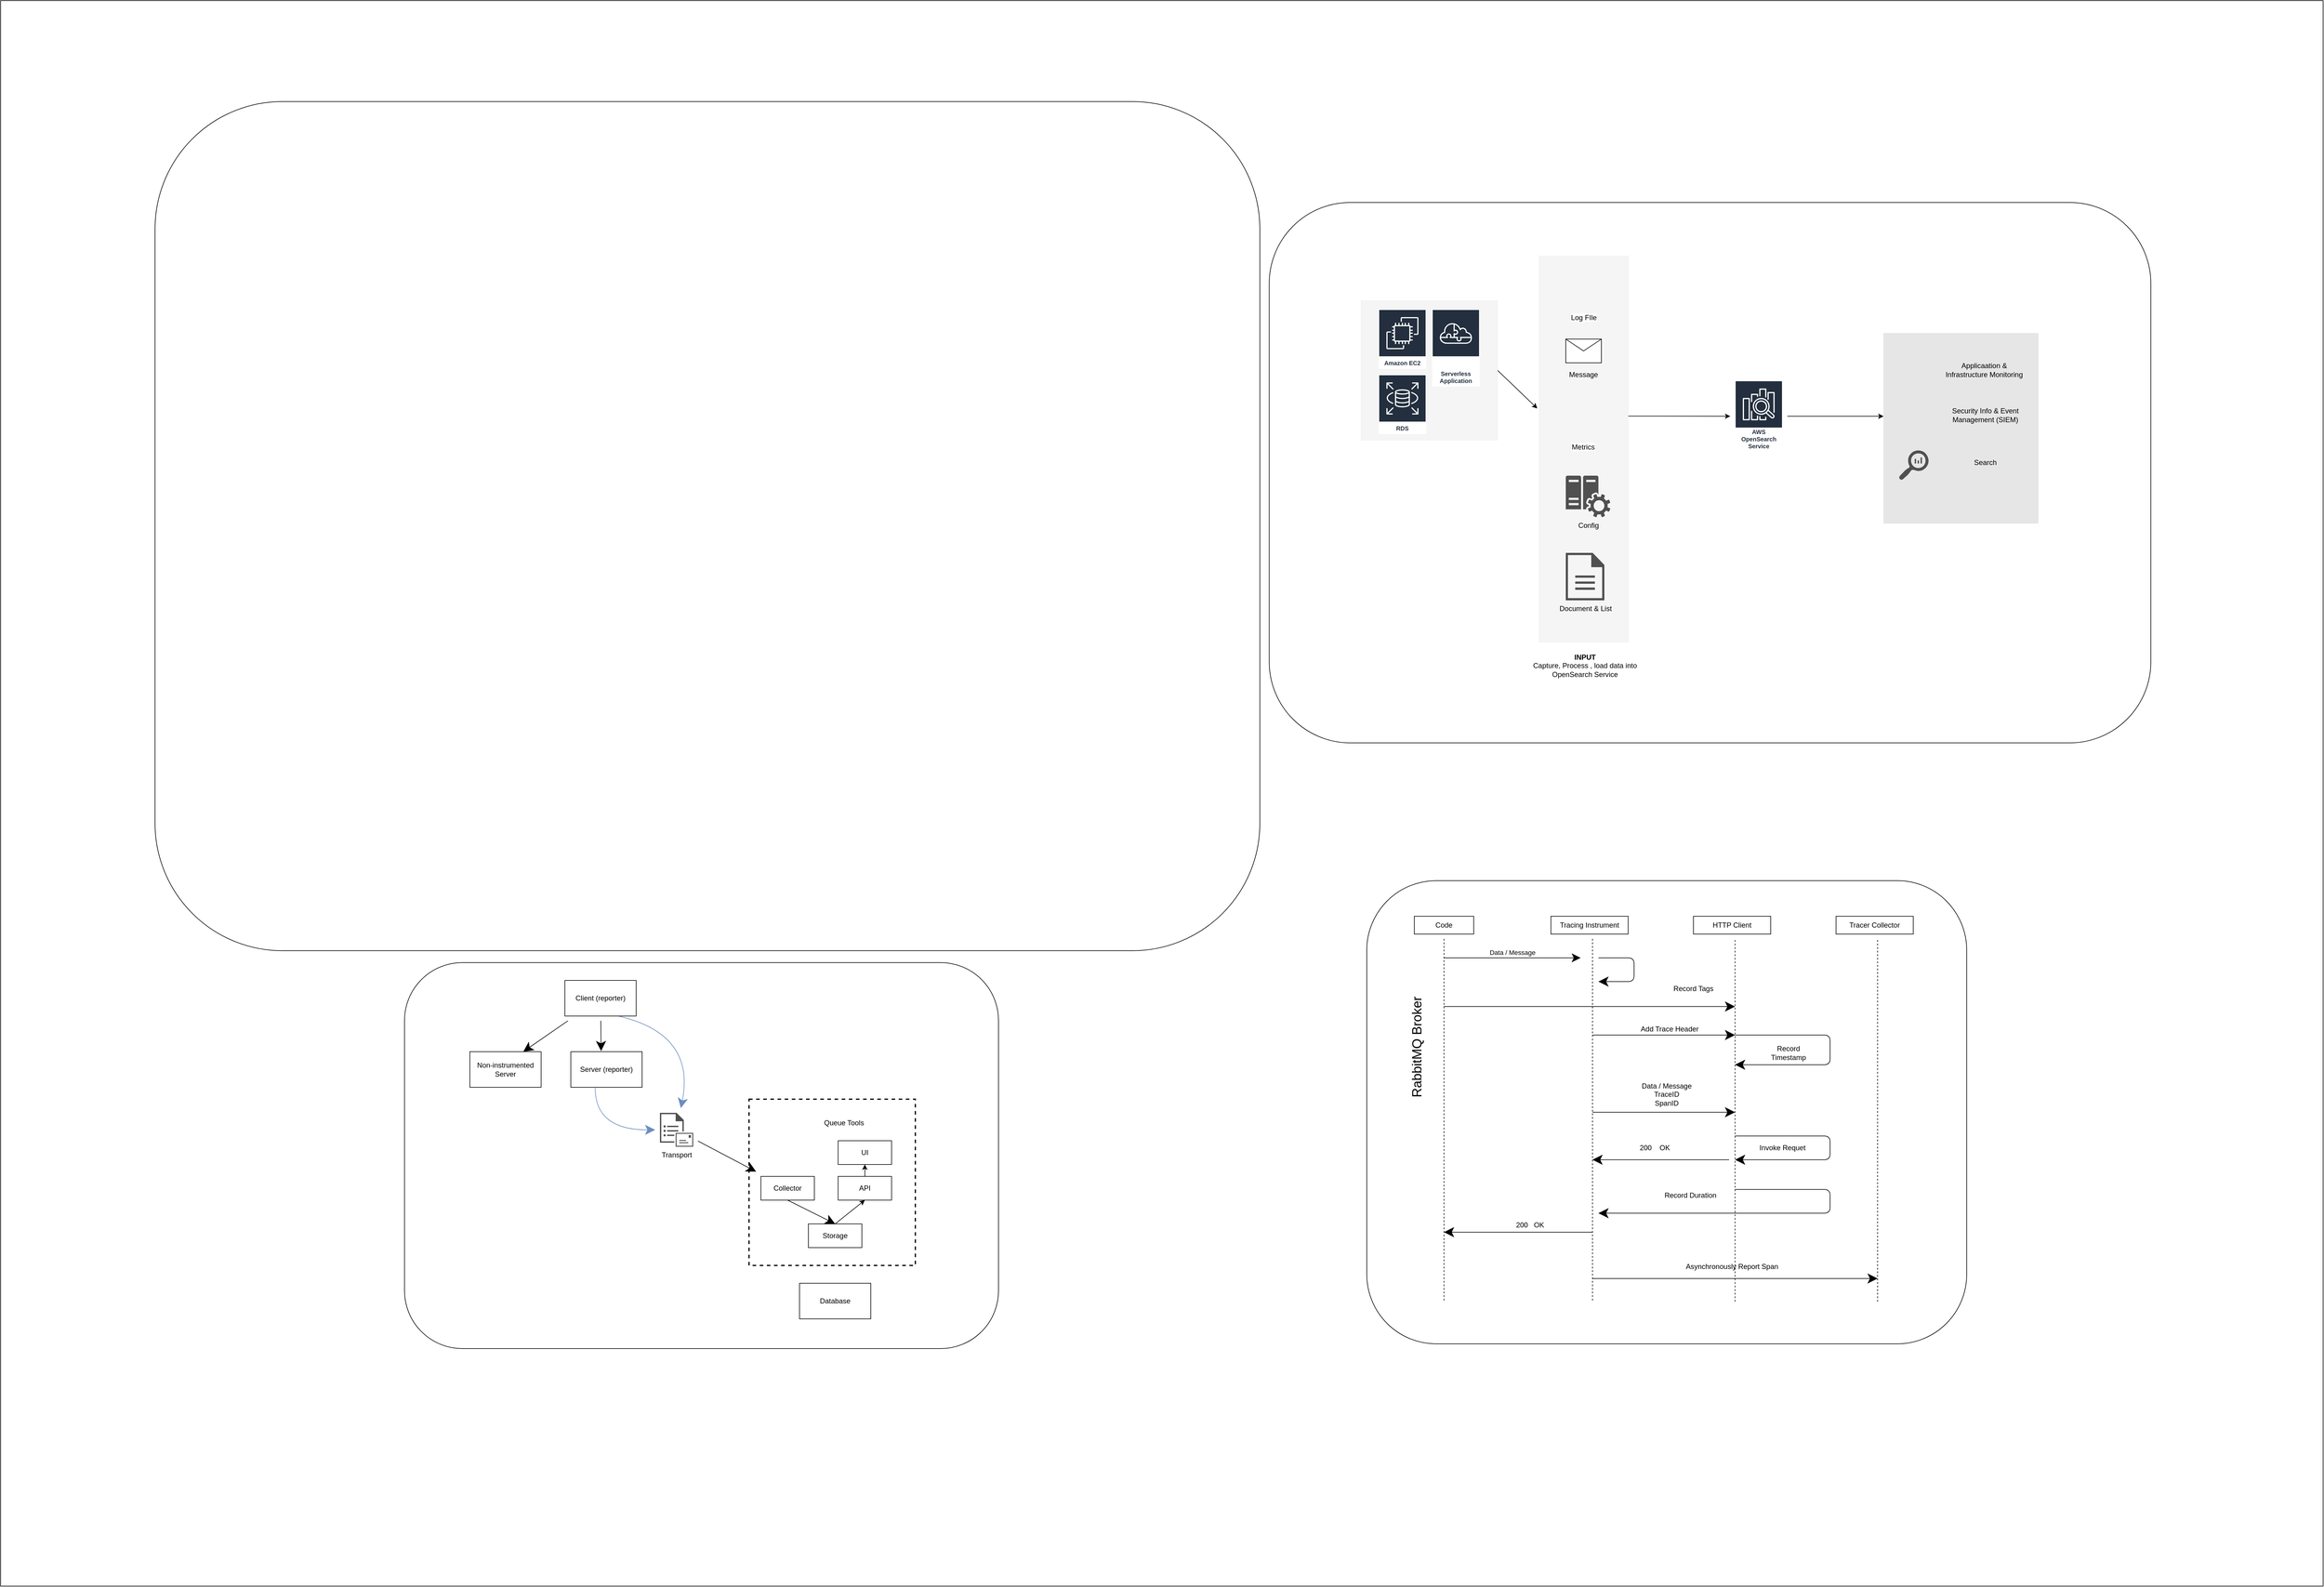 <mxfile version="15.3.4" type="device"><diagram id="ySsfGrSOOLB181RZvr3W" name="Page-1"><mxGraphModel dx="10136" dy="3668" grid="1" gridSize="10" guides="1" tooltips="1" connect="1" arrows="1" fold="1" page="1" pageScale="1" pageWidth="1100" pageHeight="850" math="0" shadow="0"><root><mxCell id="0"/><mxCell id="1" parent="0"/><mxCell id="7W9nFNKNT0wsIiGPPTKg-102" value="" style="rounded=0;whiteSpace=wrap;html=1;hachureGap=4;pointerEvents=0;strokeWidth=1;" vertex="1" parent="1"><mxGeometry x="-5170" y="-260" width="3910" height="2670" as="geometry"/></mxCell><mxCell id="7W9nFNKNT0wsIiGPPTKg-101" value="" style="rounded=1;whiteSpace=wrap;html=1;hachureGap=4;pointerEvents=0;strokeWidth=1;" vertex="1" parent="1"><mxGeometry x="-4910" y="-90" width="1860" height="1430" as="geometry"/></mxCell><mxCell id="7W9nFNKNT0wsIiGPPTKg-100" value="" style="rounded=1;whiteSpace=wrap;html=1;hachureGap=4;pointerEvents=0;strokeWidth=1;" vertex="1" parent="1"><mxGeometry x="-3034.25" y="80" width="1484.25" height="910" as="geometry"/></mxCell><mxCell id="7W9nFNKNT0wsIiGPPTKg-98" value="" style="rounded=0;whiteSpace=wrap;html=1;dashed=1;dashPattern=1 1;hachureGap=4;pointerEvents=0;strokeWidth=0;fillColor=#E6E6E6;" vertex="1" parent="1"><mxGeometry x="-2000" y="300" width="260" height="320" as="geometry"/></mxCell><mxCell id="7W9nFNKNT0wsIiGPPTKg-89" value="" style="shape=image;html=1;verticalAlign=top;verticalLabelPosition=bottom;labelBackgroundColor=#ffffff;imageAspect=0;aspect=fixed;image=https://cdn3.iconfinder.com/data/icons/seo-black-fill-easy-1/128/antivirus_Security_shield_Protection_Guard-128.png;hachureGap=4;pointerEvents=0;dashed=1;dashPattern=1 1;strokeWidth=0;" vertex="1" parent="1"><mxGeometry x="-1984.25" y="415.5" width="64" height="64" as="geometry"/></mxCell><mxCell id="7W9nFNKNT0wsIiGPPTKg-85" style="edgeStyle=none;curved=1;rounded=0;orthogonalLoop=1;jettySize=auto;html=1;exitX=1;exitY=0.415;exitDx=0;exitDy=0;startArrow=none;startFill=0;endArrow=classic;endFill=1;sourcePerimeterSpacing=8;targetPerimeterSpacing=8;exitPerimeter=0;" edge="1" parent="1" source="7W9nFNKNT0wsIiGPPTKg-83" target="7W9nFNKNT0wsIiGPPTKg-67"><mxGeometry relative="1" as="geometry"/></mxCell><mxCell id="7W9nFNKNT0wsIiGPPTKg-83" value="" style="rounded=0;whiteSpace=wrap;html=1;dashed=1;dashPattern=1 1;hachureGap=4;pointerEvents=0;strokeWidth=0;fillColor=#f5f5f5;strokeColor=#666666;fontColor=#333333;" vertex="1" parent="1"><mxGeometry x="-2580" y="170" width="150" height="650" as="geometry"/></mxCell><mxCell id="7W9nFNKNT0wsIiGPPTKg-84" style="edgeStyle=none;curved=1;rounded=0;orthogonalLoop=1;jettySize=auto;html=1;exitX=1;exitY=0.5;exitDx=0;exitDy=0;entryX=-0.02;entryY=0.395;entryDx=0;entryDy=0;entryPerimeter=0;startArrow=none;startFill=0;endArrow=classic;endFill=1;sourcePerimeterSpacing=8;targetPerimeterSpacing=8;" edge="1" parent="1" source="7W9nFNKNT0wsIiGPPTKg-80" target="7W9nFNKNT0wsIiGPPTKg-83"><mxGeometry relative="1" as="geometry"/></mxCell><mxCell id="7W9nFNKNT0wsIiGPPTKg-80" value="" style="rounded=0;whiteSpace=wrap;html=1;dashed=1;dashPattern=1 1;hachureGap=4;pointerEvents=0;strokeWidth=0;fillColor=#f5f5f5;strokeColor=#666666;fontColor=#333333;" vertex="1" parent="1"><mxGeometry x="-2880" y="245" width="230" height="235" as="geometry"/></mxCell><mxCell id="7W9nFNKNT0wsIiGPPTKg-66" value="" style="rounded=1;whiteSpace=wrap;html=1;hachureGap=4;pointerEvents=0;strokeWidth=1;" vertex="1" parent="1"><mxGeometry x="-4490" y="1360" width="1000" height="650" as="geometry"/></mxCell><mxCell id="7W9nFNKNT0wsIiGPPTKg-64" value="" style="rounded=0;whiteSpace=wrap;html=1;hachureGap=4;pointerEvents=0;dashed=1;strokeWidth=2;" vertex="1" parent="1"><mxGeometry x="-3910" y="1590" width="280" height="280" as="geometry"/></mxCell><mxCell id="7W9nFNKNT0wsIiGPPTKg-43" value="" style="rounded=1;whiteSpace=wrap;html=1;hachureGap=4;pointerEvents=0;" vertex="1" parent="1"><mxGeometry x="-2870" y="1222" width="1010" height="780" as="geometry"/></mxCell><mxCell id="7W9nFNKNT0wsIiGPPTKg-6" value="Code" style="shape=rect;html=1;whiteSpace=wrap;align=center;hachureGap=4;pointerEvents=0;" vertex="1" parent="1"><mxGeometry x="-2790" y="1282" width="100" height="30" as="geometry"/></mxCell><mxCell id="7W9nFNKNT0wsIiGPPTKg-7" value="Tracing Instrument" style="shape=rect;html=1;whiteSpace=wrap;align=center;hachureGap=4;pointerEvents=0;" vertex="1" parent="1"><mxGeometry x="-2560" y="1282" width="130" height="30" as="geometry"/></mxCell><mxCell id="7W9nFNKNT0wsIiGPPTKg-8" value="" style="edgeStyle=none;dashed=1;html=1;endArrow=none;startSize=14;endSize=14;sourcePerimeterSpacing=8;targetPerimeterSpacing=8;" edge="1" source="7W9nFNKNT0wsIiGPPTKg-6" parent="1"><mxGeometry relative="1" as="geometry"><mxPoint x="-2740" y="1932" as="targetPoint"/></mxGeometry></mxCell><mxCell id="7W9nFNKNT0wsIiGPPTKg-9" value="" style="edgeStyle=none;dashed=1;html=1;endArrow=none;startSize=14;endSize=14;sourcePerimeterSpacing=8;targetPerimeterSpacing=8;" edge="1" parent="1"><mxGeometry relative="1" as="geometry"><mxPoint x="-2490" y="1932" as="targetPoint"/><mxPoint x="-2490" y="1320" as="sourcePoint"/></mxGeometry></mxCell><mxCell id="7W9nFNKNT0wsIiGPPTKg-10" value="Data / Message" style="edgeStyle=none;html=1;endArrow=classic;verticalAlign=bottom;endSize=12;sourcePerimeterSpacing=8;targetPerimeterSpacing=8;endFill=1;" edge="1" parent="1"><mxGeometry relative="1" as="geometry"><mxPoint x="-2740" y="1352" as="sourcePoint"/><mxPoint x="-2510" y="1352" as="targetPoint"/></mxGeometry></mxCell><mxCell id="7W9nFNKNT0wsIiGPPTKg-13" value="&lt;font style=&quot;font-size: 22px&quot;&gt;RabbitMQ Broker&lt;/font&gt;" style="text;html=1;strokeColor=none;fillColor=none;align=center;verticalAlign=middle;whiteSpace=wrap;rounded=0;hachureGap=4;pointerEvents=0;rotation=-90;" vertex="1" parent="1"><mxGeometry x="-2960" y="1492" width="350" height="20" as="geometry"/></mxCell><mxCell id="7W9nFNKNT0wsIiGPPTKg-18" value="" style="edgeStyle=none;dashed=1;html=1;endArrow=none;startSize=14;endSize=14;sourcePerimeterSpacing=8;targetPerimeterSpacing=8;" edge="1" parent="1"><mxGeometry relative="1" as="geometry"><mxPoint x="-2250" y="1932" as="targetPoint"/><mxPoint x="-2250" y="1322" as="sourcePoint"/></mxGeometry></mxCell><mxCell id="7W9nFNKNT0wsIiGPPTKg-19" value="HTTP Client" style="shape=rect;html=1;whiteSpace=wrap;align=center;hachureGap=4;pointerEvents=0;" vertex="1" parent="1"><mxGeometry x="-2320" y="1282" width="130" height="30" as="geometry"/></mxCell><mxCell id="7W9nFNKNT0wsIiGPPTKg-20" value="" style="edgeStyle=none;dashed=1;html=1;endArrow=none;startSize=14;endSize=14;sourcePerimeterSpacing=8;targetPerimeterSpacing=8;" edge="1" parent="1"><mxGeometry relative="1" as="geometry"><mxPoint x="-2010" y="1932" as="targetPoint"/><mxPoint x="-2010" y="1322" as="sourcePoint"/></mxGeometry></mxCell><mxCell id="7W9nFNKNT0wsIiGPPTKg-21" value="Tracer Collector" style="shape=rect;html=1;whiteSpace=wrap;align=center;hachureGap=4;pointerEvents=0;" vertex="1" parent="1"><mxGeometry x="-2080" y="1282" width="130" height="30" as="geometry"/></mxCell><mxCell id="7W9nFNKNT0wsIiGPPTKg-22" value="" style="endArrow=classic;html=1;startSize=14;endSize=14;sourcePerimeterSpacing=8;targetPerimeterSpacing=8;" edge="1" parent="1"><mxGeometry width="50" height="50" relative="1" as="geometry"><mxPoint x="-2480" y="1352" as="sourcePoint"/><mxPoint x="-2480" y="1392" as="targetPoint"/><Array as="points"><mxPoint x="-2420" y="1352"/><mxPoint x="-2420" y="1392"/><mxPoint x="-2450" y="1392"/></Array></mxGeometry></mxCell><mxCell id="7W9nFNKNT0wsIiGPPTKg-24" value="" style="endArrow=classic;html=1;startSize=14;endSize=14;sourcePerimeterSpacing=8;targetPerimeterSpacing=8;" edge="1" parent="1"><mxGeometry width="50" height="50" relative="1" as="geometry"><mxPoint x="-2740" y="1434" as="sourcePoint"/><mxPoint x="-2250" y="1434" as="targetPoint"/></mxGeometry></mxCell><mxCell id="7W9nFNKNT0wsIiGPPTKg-25" value="Record Tags" style="text;html=1;strokeColor=none;fillColor=none;align=center;verticalAlign=middle;whiteSpace=wrap;rounded=0;hachureGap=4;pointerEvents=0;" vertex="1" parent="1"><mxGeometry x="-2360" y="1394" width="80" height="20" as="geometry"/></mxCell><mxCell id="7W9nFNKNT0wsIiGPPTKg-26" value="" style="endArrow=classic;html=1;startSize=14;endSize=14;sourcePerimeterSpacing=8;targetPerimeterSpacing=8;" edge="1" parent="1"><mxGeometry width="50" height="50" relative="1" as="geometry"><mxPoint x="-2490" y="1482" as="sourcePoint"/><mxPoint x="-2250" y="1482" as="targetPoint"/></mxGeometry></mxCell><mxCell id="7W9nFNKNT0wsIiGPPTKg-28" value="Add Trace Header" style="text;html=1;strokeColor=none;fillColor=none;align=center;verticalAlign=middle;whiteSpace=wrap;rounded=0;hachureGap=4;pointerEvents=0;" vertex="1" parent="1"><mxGeometry x="-2430" y="1462" width="140" height="20" as="geometry"/></mxCell><mxCell id="7W9nFNKNT0wsIiGPPTKg-29" value="" style="endArrow=classic;html=1;startSize=14;endSize=14;sourcePerimeterSpacing=8;targetPerimeterSpacing=8;" edge="1" parent="1"><mxGeometry width="50" height="50" relative="1" as="geometry"><mxPoint x="-2250" y="1482" as="sourcePoint"/><mxPoint x="-2250" y="1532" as="targetPoint"/><Array as="points"><mxPoint x="-2090" y="1482"/><mxPoint x="-2090" y="1532"/></Array></mxGeometry></mxCell><mxCell id="7W9nFNKNT0wsIiGPPTKg-30" value="Record Timestamp" style="text;html=1;strokeColor=none;fillColor=none;align=center;verticalAlign=middle;whiteSpace=wrap;rounded=0;hachureGap=4;pointerEvents=0;" vertex="1" parent="1"><mxGeometry x="-2200" y="1502" width="80" height="20" as="geometry"/></mxCell><mxCell id="7W9nFNKNT0wsIiGPPTKg-31" value="&lt;div&gt;Data / Message&lt;/div&gt;&lt;div&gt;TraceID&lt;/div&gt;&lt;div&gt;SpanID&lt;br&gt;&lt;/div&gt;" style="text;html=1;strokeColor=none;fillColor=none;align=center;verticalAlign=middle;whiteSpace=wrap;rounded=0;hachureGap=4;pointerEvents=0;" vertex="1" parent="1"><mxGeometry x="-2420" y="1572" width="110" height="20" as="geometry"/></mxCell><mxCell id="7W9nFNKNT0wsIiGPPTKg-32" value="" style="endArrow=classic;html=1;startSize=14;endSize=14;sourcePerimeterSpacing=8;targetPerimeterSpacing=8;" edge="1" parent="1"><mxGeometry width="50" height="50" relative="1" as="geometry"><mxPoint x="-2490" y="1612" as="sourcePoint"/><mxPoint x="-2250" y="1612" as="targetPoint"/></mxGeometry></mxCell><mxCell id="7W9nFNKNT0wsIiGPPTKg-33" value="" style="endArrow=classic;html=1;startSize=14;endSize=14;sourcePerimeterSpacing=8;targetPerimeterSpacing=8;" edge="1" parent="1"><mxGeometry width="50" height="50" relative="1" as="geometry"><mxPoint x="-2250" y="1652" as="sourcePoint"/><mxPoint x="-2250" y="1692" as="targetPoint"/><Array as="points"><mxPoint x="-2090" y="1652"/><mxPoint x="-2090" y="1692"/></Array></mxGeometry></mxCell><mxCell id="7W9nFNKNT0wsIiGPPTKg-34" value="Invoke Requet" style="text;html=1;strokeColor=none;fillColor=none;align=center;verticalAlign=middle;whiteSpace=wrap;rounded=0;hachureGap=4;pointerEvents=0;" vertex="1" parent="1"><mxGeometry x="-2230" y="1662" width="120" height="20" as="geometry"/></mxCell><mxCell id="7W9nFNKNT0wsIiGPPTKg-35" value="" style="endArrow=classic;html=1;startSize=14;endSize=14;sourcePerimeterSpacing=8;targetPerimeterSpacing=8;" edge="1" parent="1"><mxGeometry width="50" height="50" relative="1" as="geometry"><mxPoint x="-2260" y="1692" as="sourcePoint"/><mxPoint x="-2490" y="1692" as="targetPoint"/></mxGeometry></mxCell><mxCell id="7W9nFNKNT0wsIiGPPTKg-36" value="200&amp;nbsp;&amp;nbsp;&amp;nbsp; OK" style="text;html=1;strokeColor=none;fillColor=none;align=center;verticalAlign=middle;whiteSpace=wrap;rounded=0;hachureGap=4;pointerEvents=0;" vertex="1" parent="1"><mxGeometry x="-2430" y="1662" width="90" height="20" as="geometry"/></mxCell><mxCell id="7W9nFNKNT0wsIiGPPTKg-37" value="Record Duration" style="text;html=1;strokeColor=none;fillColor=none;align=center;verticalAlign=middle;whiteSpace=wrap;rounded=0;hachureGap=4;pointerEvents=0;" vertex="1" parent="1"><mxGeometry x="-2380" y="1742" width="110" height="20" as="geometry"/></mxCell><mxCell id="7W9nFNKNT0wsIiGPPTKg-38" value="&lt;div&gt;200&amp;nbsp;&amp;nbsp; OK&lt;/div&gt;" style="text;html=1;strokeColor=none;fillColor=none;align=center;verticalAlign=middle;whiteSpace=wrap;rounded=0;hachureGap=4;pointerEvents=0;" vertex="1" parent="1"><mxGeometry x="-2630" y="1792" width="70" height="20" as="geometry"/></mxCell><mxCell id="7W9nFNKNT0wsIiGPPTKg-39" value="" style="endArrow=classic;html=1;startSize=14;endSize=14;sourcePerimeterSpacing=8;targetPerimeterSpacing=8;" edge="1" parent="1"><mxGeometry width="50" height="50" relative="1" as="geometry"><mxPoint x="-2490" y="1814" as="sourcePoint"/><mxPoint x="-2740" y="1814" as="targetPoint"/></mxGeometry></mxCell><mxCell id="7W9nFNKNT0wsIiGPPTKg-40" value="" style="endArrow=classic;html=1;startSize=14;endSize=14;sourcePerimeterSpacing=8;targetPerimeterSpacing=8;" edge="1" parent="1"><mxGeometry width="50" height="50" relative="1" as="geometry"><mxPoint x="-2250" y="1742" as="sourcePoint"/><mxPoint x="-2480" y="1782" as="targetPoint"/><Array as="points"><mxPoint x="-2090" y="1742"/><mxPoint x="-2090" y="1782"/></Array></mxGeometry></mxCell><mxCell id="7W9nFNKNT0wsIiGPPTKg-41" value="Asynchronously Report Span" style="text;html=1;strokeColor=none;fillColor=none;align=center;verticalAlign=middle;whiteSpace=wrap;rounded=0;hachureGap=4;pointerEvents=0;" vertex="1" parent="1"><mxGeometry x="-2350" y="1862" width="190" height="20" as="geometry"/></mxCell><mxCell id="7W9nFNKNT0wsIiGPPTKg-42" value="" style="endArrow=classic;html=1;startSize=14;endSize=14;sourcePerimeterSpacing=8;targetPerimeterSpacing=8;" edge="1" parent="1"><mxGeometry width="50" height="50" relative="1" as="geometry"><mxPoint x="-2490" y="1892" as="sourcePoint"/><mxPoint x="-2010" y="1892" as="targetPoint"/></mxGeometry></mxCell><mxCell id="7W9nFNKNT0wsIiGPPTKg-51" style="edgeStyle=none;curved=1;rounded=0;orthogonalLoop=1;jettySize=auto;html=1;entryX=0.425;entryY=-0.017;entryDx=0;entryDy=0;entryPerimeter=0;endArrow=classic;endFill=1;startSize=14;endSize=14;sourcePerimeterSpacing=8;targetPerimeterSpacing=8;" edge="1" parent="1" source="7W9nFNKNT0wsIiGPPTKg-46" target="7W9nFNKNT0wsIiGPPTKg-47"><mxGeometry relative="1" as="geometry"/></mxCell><mxCell id="7W9nFNKNT0wsIiGPPTKg-52" style="edgeStyle=none;curved=1;rounded=0;orthogonalLoop=1;jettySize=auto;html=1;entryX=0.75;entryY=0;entryDx=0;entryDy=0;endArrow=classic;endFill=1;startSize=14;endSize=14;sourcePerimeterSpacing=8;targetPerimeterSpacing=8;" edge="1" parent="1" source="7W9nFNKNT0wsIiGPPTKg-46" target="7W9nFNKNT0wsIiGPPTKg-48"><mxGeometry relative="1" as="geometry"/></mxCell><mxCell id="7W9nFNKNT0wsIiGPPTKg-53" style="edgeStyle=none;curved=1;rounded=0;orthogonalLoop=1;jettySize=auto;html=1;exitX=0.75;exitY=1;exitDx=0;exitDy=0;endArrow=classic;endFill=1;startSize=14;endSize=14;sourcePerimeterSpacing=8;targetPerimeterSpacing=8;fillColor=#dae8fc;strokeColor=#6c8ebf;" edge="1" parent="1" source="7W9nFNKNT0wsIiGPPTKg-46" target="7W9nFNKNT0wsIiGPPTKg-49"><mxGeometry relative="1" as="geometry"><Array as="points"><mxPoint x="-4000" y="1480"/></Array></mxGeometry></mxCell><mxCell id="7W9nFNKNT0wsIiGPPTKg-46" value="Client (reporter)" style="rounded=0;whiteSpace=wrap;html=1;hachureGap=4;pointerEvents=0;" vertex="1" parent="1"><mxGeometry x="-4220" y="1390" width="120" height="60" as="geometry"/></mxCell><mxCell id="7W9nFNKNT0wsIiGPPTKg-50" style="edgeStyle=none;curved=1;rounded=0;orthogonalLoop=1;jettySize=auto;html=1;endArrow=classic;endFill=1;startSize=14;endSize=14;sourcePerimeterSpacing=8;targetPerimeterSpacing=8;exitX=0.342;exitY=1.017;exitDx=0;exitDy=0;exitPerimeter=0;fillColor=#dae8fc;strokeColor=#6c8ebf;" edge="1" parent="1" source="7W9nFNKNT0wsIiGPPTKg-47" target="7W9nFNKNT0wsIiGPPTKg-49"><mxGeometry relative="1" as="geometry"><Array as="points"><mxPoint x="-4169" y="1642"/></Array></mxGeometry></mxCell><mxCell id="7W9nFNKNT0wsIiGPPTKg-47" value="Server (reporter)" style="rounded=0;whiteSpace=wrap;html=1;hachureGap=4;pointerEvents=0;" vertex="1" parent="1"><mxGeometry x="-4210" y="1510" width="120" height="60" as="geometry"/></mxCell><mxCell id="7W9nFNKNT0wsIiGPPTKg-48" value="Non-instrumented Server" style="rounded=0;whiteSpace=wrap;html=1;hachureGap=4;pointerEvents=0;" vertex="1" parent="1"><mxGeometry x="-4380" y="1510" width="120" height="60" as="geometry"/></mxCell><mxCell id="7W9nFNKNT0wsIiGPPTKg-59" style="edgeStyle=none;curved=1;rounded=0;orthogonalLoop=1;jettySize=auto;html=1;endArrow=classic;endFill=1;startSize=14;endSize=14;sourcePerimeterSpacing=8;targetPerimeterSpacing=8;" edge="1" parent="1" source="7W9nFNKNT0wsIiGPPTKg-49" target="7W9nFNKNT0wsIiGPPTKg-55"><mxGeometry relative="1" as="geometry"/></mxCell><mxCell id="7W9nFNKNT0wsIiGPPTKg-49" value="Transport" style="sketch=0;pointerEvents=1;shadow=0;dashed=0;html=1;strokeColor=none;fillColor=#505050;labelPosition=center;verticalLabelPosition=bottom;verticalAlign=top;outlineConnect=0;align=center;shape=mxgraph.office.communications.transport_rule;hachureGap=4;" vertex="1" parent="1"><mxGeometry x="-4060" y="1613" width="56" height="57" as="geometry"/></mxCell><mxCell id="7W9nFNKNT0wsIiGPPTKg-54" value="Queue Tools" style="text;html=1;strokeColor=none;fillColor=none;align=center;verticalAlign=middle;whiteSpace=wrap;rounded=0;hachureGap=4;pointerEvents=0;" vertex="1" parent="1"><mxGeometry x="-3860" y="1620" width="220" height="20" as="geometry"/></mxCell><mxCell id="7W9nFNKNT0wsIiGPPTKg-60" style="edgeStyle=none;curved=1;rounded=0;orthogonalLoop=1;jettySize=auto;html=1;exitX=0.5;exitY=1;exitDx=0;exitDy=0;entryX=0.5;entryY=0;entryDx=0;entryDy=0;endArrow=classic;endFill=1;startSize=14;endSize=14;sourcePerimeterSpacing=8;targetPerimeterSpacing=8;" edge="1" parent="1" source="7W9nFNKNT0wsIiGPPTKg-55" target="7W9nFNKNT0wsIiGPPTKg-58"><mxGeometry relative="1" as="geometry"/></mxCell><mxCell id="7W9nFNKNT0wsIiGPPTKg-55" value="Collector" style="rounded=0;whiteSpace=wrap;html=1;hachureGap=4;pointerEvents=0;" vertex="1" parent="1"><mxGeometry x="-3890" y="1720" width="90" height="40" as="geometry"/></mxCell><mxCell id="7W9nFNKNT0wsIiGPPTKg-56" value="UI" style="rounded=0;whiteSpace=wrap;html=1;hachureGap=4;pointerEvents=0;" vertex="1" parent="1"><mxGeometry x="-3760" y="1660" width="90" height="40" as="geometry"/></mxCell><mxCell id="7W9nFNKNT0wsIiGPPTKg-61" style="edgeStyle=none;curved=1;rounded=0;orthogonalLoop=1;jettySize=auto;html=1;exitX=0.5;exitY=1;exitDx=0;exitDy=0;entryX=0.5;entryY=0;entryDx=0;entryDy=0;endArrow=none;endFill=0;sourcePerimeterSpacing=8;targetPerimeterSpacing=8;startArrow=classic;startFill=1;" edge="1" parent="1" source="7W9nFNKNT0wsIiGPPTKg-57" target="7W9nFNKNT0wsIiGPPTKg-58"><mxGeometry relative="1" as="geometry"/></mxCell><mxCell id="7W9nFNKNT0wsIiGPPTKg-63" style="edgeStyle=none;curved=1;rounded=0;orthogonalLoop=1;jettySize=auto;html=1;exitX=0.5;exitY=0;exitDx=0;exitDy=0;entryX=0.5;entryY=1;entryDx=0;entryDy=0;startArrow=none;startFill=0;endArrow=classic;endFill=1;sourcePerimeterSpacing=8;targetPerimeterSpacing=8;" edge="1" parent="1" source="7W9nFNKNT0wsIiGPPTKg-57" target="7W9nFNKNT0wsIiGPPTKg-56"><mxGeometry relative="1" as="geometry"/></mxCell><mxCell id="7W9nFNKNT0wsIiGPPTKg-57" value="API" style="rounded=0;whiteSpace=wrap;html=1;hachureGap=4;pointerEvents=0;" vertex="1" parent="1"><mxGeometry x="-3760" y="1720" width="90" height="40" as="geometry"/></mxCell><mxCell id="7W9nFNKNT0wsIiGPPTKg-58" value="Storage" style="rounded=0;whiteSpace=wrap;html=1;hachureGap=4;pointerEvents=0;" vertex="1" parent="1"><mxGeometry x="-3810" y="1800" width="90" height="40" as="geometry"/></mxCell><mxCell id="7W9nFNKNT0wsIiGPPTKg-65" value="Database" style="rounded=0;whiteSpace=wrap;html=1;hachureGap=4;pointerEvents=0;strokeWidth=1;" vertex="1" parent="1"><mxGeometry x="-3825" y="1900" width="120" height="60" as="geometry"/></mxCell><mxCell id="7W9nFNKNT0wsIiGPPTKg-97" style="edgeStyle=none;curved=1;rounded=0;orthogonalLoop=1;jettySize=auto;html=1;startArrow=none;startFill=0;endArrow=classic;endFill=1;sourcePerimeterSpacing=8;targetPerimeterSpacing=8;" edge="1" parent="1" source="7W9nFNKNT0wsIiGPPTKg-67"><mxGeometry relative="1" as="geometry"><mxPoint x="-2000" y="440" as="targetPoint"/></mxGeometry></mxCell><mxCell id="7W9nFNKNT0wsIiGPPTKg-67" value="AWS OpenSearch Service" style="sketch=0;outlineConnect=0;fontColor=#232F3E;gradientColor=none;strokeColor=#ffffff;fillColor=#232F3E;dashed=0;verticalLabelPosition=middle;verticalAlign=bottom;align=center;html=1;whiteSpace=wrap;fontSize=10;fontStyle=1;spacing=3;shape=mxgraph.aws4.productIcon;prIcon=mxgraph.aws4.elasticsearch_service;hachureGap=4;pointerEvents=0;" vertex="1" parent="1"><mxGeometry x="-2250" y="380" width="80" height="120" as="geometry"/></mxCell><mxCell id="7W9nFNKNT0wsIiGPPTKg-68" value="Serverless Application " style="sketch=0;outlineConnect=0;fontColor=#232F3E;gradientColor=none;strokeColor=#ffffff;fillColor=#232F3E;dashed=0;verticalLabelPosition=middle;verticalAlign=bottom;align=center;html=1;whiteSpace=wrap;fontSize=10;fontStyle=1;spacing=3;shape=mxgraph.aws4.productIcon;prIcon=mxgraph.aws4.serverless_application_repository;hachureGap=4;pointerEvents=0;" vertex="1" parent="1"><mxGeometry x="-2760" y="260" width="80" height="130" as="geometry"/></mxCell><mxCell id="7W9nFNKNT0wsIiGPPTKg-69" value="Log FIle" style="shape=image;html=1;verticalAlign=top;verticalLabelPosition=bottom;labelBackgroundColor=#ffffff;imageAspect=0;aspect=fixed;image=https://cdn2.iconfinder.com/data/icons/file-extension-27/32/LOG_File_extention-128.png;hachureGap=4;pointerEvents=0;strokeWidth=1;" vertex="1" parent="1"><mxGeometry x="-2540" y="190" width="70" height="70" as="geometry"/></mxCell><mxCell id="7W9nFNKNT0wsIiGPPTKg-70" value="" style="shape=message;html=1;whiteSpace=wrap;html=1;outlineConnect=0;hachureGap=4;pointerEvents=0;strokeWidth=1;" vertex="1" parent="1"><mxGeometry x="-2535" y="310" width="60" height="40" as="geometry"/></mxCell><mxCell id="7W9nFNKNT0wsIiGPPTKg-71" value="Message" style="text;html=1;strokeColor=none;fillColor=none;align=center;verticalAlign=middle;whiteSpace=wrap;rounded=0;hachureGap=4;pointerEvents=0;" vertex="1" parent="1"><mxGeometry x="-2525" y="360" width="40" height="20" as="geometry"/></mxCell><mxCell id="7W9nFNKNT0wsIiGPPTKg-72" value="Metrics" style="shape=image;html=1;verticalAlign=top;verticalLabelPosition=bottom;labelBackgroundColor=#ffffff;imageAspect=0;aspect=fixed;image=https://cdn4.iconfinder.com/data/icons/miu/24/circle-dashboard-meter-fuel-gauge-outline-stroke-128.png;hachureGap=4;pointerEvents=0;strokeWidth=1;" vertex="1" parent="1"><mxGeometry x="-2540" y="410" width="68" height="68" as="geometry"/></mxCell><mxCell id="7W9nFNKNT0wsIiGPPTKg-73" value="Config" style="sketch=0;pointerEvents=1;shadow=0;dashed=0;html=1;strokeColor=none;labelPosition=center;verticalLabelPosition=bottom;verticalAlign=top;align=center;fillColor=#505050;shape=mxgraph.mscae.oms.config_assessment;hachureGap=4;" vertex="1" parent="1"><mxGeometry x="-2535" y="540" width="75" height="70" as="geometry"/></mxCell><mxCell id="7W9nFNKNT0wsIiGPPTKg-75" value="Document &amp;amp; List" style="sketch=0;pointerEvents=1;shadow=0;dashed=0;html=1;strokeColor=none;fillColor=#505050;labelPosition=center;verticalLabelPosition=bottom;verticalAlign=top;outlineConnect=0;align=center;shape=mxgraph.office.concepts.document;hachureGap=4;dashPattern=1 1;" vertex="1" parent="1"><mxGeometry x="-2535" y="670" width="65" height="80" as="geometry"/></mxCell><mxCell id="7W9nFNKNT0wsIiGPPTKg-78" value="Amazon EC2" style="sketch=0;outlineConnect=0;fontColor=#232F3E;gradientColor=none;strokeColor=#ffffff;fillColor=#232F3E;dashed=0;verticalLabelPosition=middle;verticalAlign=bottom;align=center;html=1;whiteSpace=wrap;fontSize=10;fontStyle=1;spacing=3;shape=mxgraph.aws4.productIcon;prIcon=mxgraph.aws4.ec2;hachureGap=4;pointerEvents=0;dashPattern=1 1;" vertex="1" parent="1"><mxGeometry x="-2850" y="260" width="80" height="100" as="geometry"/></mxCell><mxCell id="7W9nFNKNT0wsIiGPPTKg-79" value="RDS" style="sketch=0;outlineConnect=0;fontColor=#232F3E;gradientColor=none;strokeColor=#ffffff;fillColor=#232F3E;dashed=0;verticalLabelPosition=middle;verticalAlign=bottom;align=center;html=1;whiteSpace=wrap;fontSize=10;fontStyle=1;spacing=3;shape=mxgraph.aws4.productIcon;prIcon=mxgraph.aws4.rds;hachureGap=4;pointerEvents=0;dashPattern=1 1;" vertex="1" parent="1"><mxGeometry x="-2850" y="370" width="80" height="100" as="geometry"/></mxCell><mxCell id="7W9nFNKNT0wsIiGPPTKg-86" value="" style="shape=image;html=1;verticalAlign=top;verticalLabelPosition=bottom;labelBackgroundColor=#ffffff;imageAspect=0;aspect=fixed;image=https://cdn2.iconfinder.com/data/icons/pinpoint-interface/48/calendar-templates-128.png;hachureGap=4;pointerEvents=0;dashed=1;dashPattern=1 1;strokeWidth=0;" vertex="1" parent="1"><mxGeometry x="-1978.25" y="332.5" width="58" height="58" as="geometry"/></mxCell><mxCell id="7W9nFNKNT0wsIiGPPTKg-87" value="Applicaation &amp;amp; Infrastructure Monitoring" style="text;html=1;strokeColor=none;fillColor=none;align=center;verticalAlign=middle;whiteSpace=wrap;rounded=0;dashed=1;dashPattern=1 1;hachureGap=4;pointerEvents=0;" vertex="1" parent="1"><mxGeometry x="-1903.25" y="351.5" width="145" height="20" as="geometry"/></mxCell><mxCell id="7W9nFNKNT0wsIiGPPTKg-91" value="Security Info &amp;amp; Event Management (SIEM)" style="text;html=1;strokeColor=none;fillColor=none;align=center;verticalAlign=middle;whiteSpace=wrap;rounded=0;dashed=1;dashPattern=1 1;hachureGap=4;pointerEvents=0;" vertex="1" parent="1"><mxGeometry x="-1900.75" y="427.5" width="145" height="20" as="geometry"/></mxCell><mxCell id="7W9nFNKNT0wsIiGPPTKg-92" value="" style="sketch=0;pointerEvents=1;shadow=0;dashed=0;html=1;strokeColor=none;labelPosition=center;verticalLabelPosition=bottom;verticalAlign=top;align=center;fillColor=#505050;shape=mxgraph.mscae.oms.log_search;hachureGap=4;dashPattern=1 1;" vertex="1" parent="1"><mxGeometry x="-1974.25" y="497.5" width="50" height="50" as="geometry"/></mxCell><mxCell id="7W9nFNKNT0wsIiGPPTKg-93" value="Search" style="text;html=1;strokeColor=none;fillColor=none;align=center;verticalAlign=middle;whiteSpace=wrap;rounded=0;dashed=1;dashPattern=1 1;hachureGap=4;pointerEvents=0;" vertex="1" parent="1"><mxGeometry x="-1900.75" y="507.5" width="145" height="20" as="geometry"/></mxCell><mxCell id="7W9nFNKNT0wsIiGPPTKg-94" value="&lt;b&gt;INPUT&lt;/b&gt;&lt;br&gt;&lt;div&gt;Capture, Process , load data into OpenSearch Service&lt;/div&gt;" style="text;html=1;strokeColor=none;fillColor=none;align=center;verticalAlign=middle;whiteSpace=wrap;rounded=0;dashed=1;dashPattern=1 1;hachureGap=4;pointerEvents=0;" vertex="1" parent="1"><mxGeometry x="-2605" y="850" width="205" height="20" as="geometry"/></mxCell><mxCell id="7W9nFNKNT0wsIiGPPTKg-96" value="" style="shape=image;verticalLabelPosition=bottom;labelBackgroundColor=#ffffff;verticalAlign=top;aspect=fixed;imageAspect=0;image=https://miro.medium.com/proxy/1*wSXsY9EHsDOKGngjopDVJg.png;" vertex="1" parent="1"><mxGeometry x="-4810" y="10" width="1591.51" height="1212" as="geometry"/></mxCell></root></mxGraphModel></diagram></mxfile>